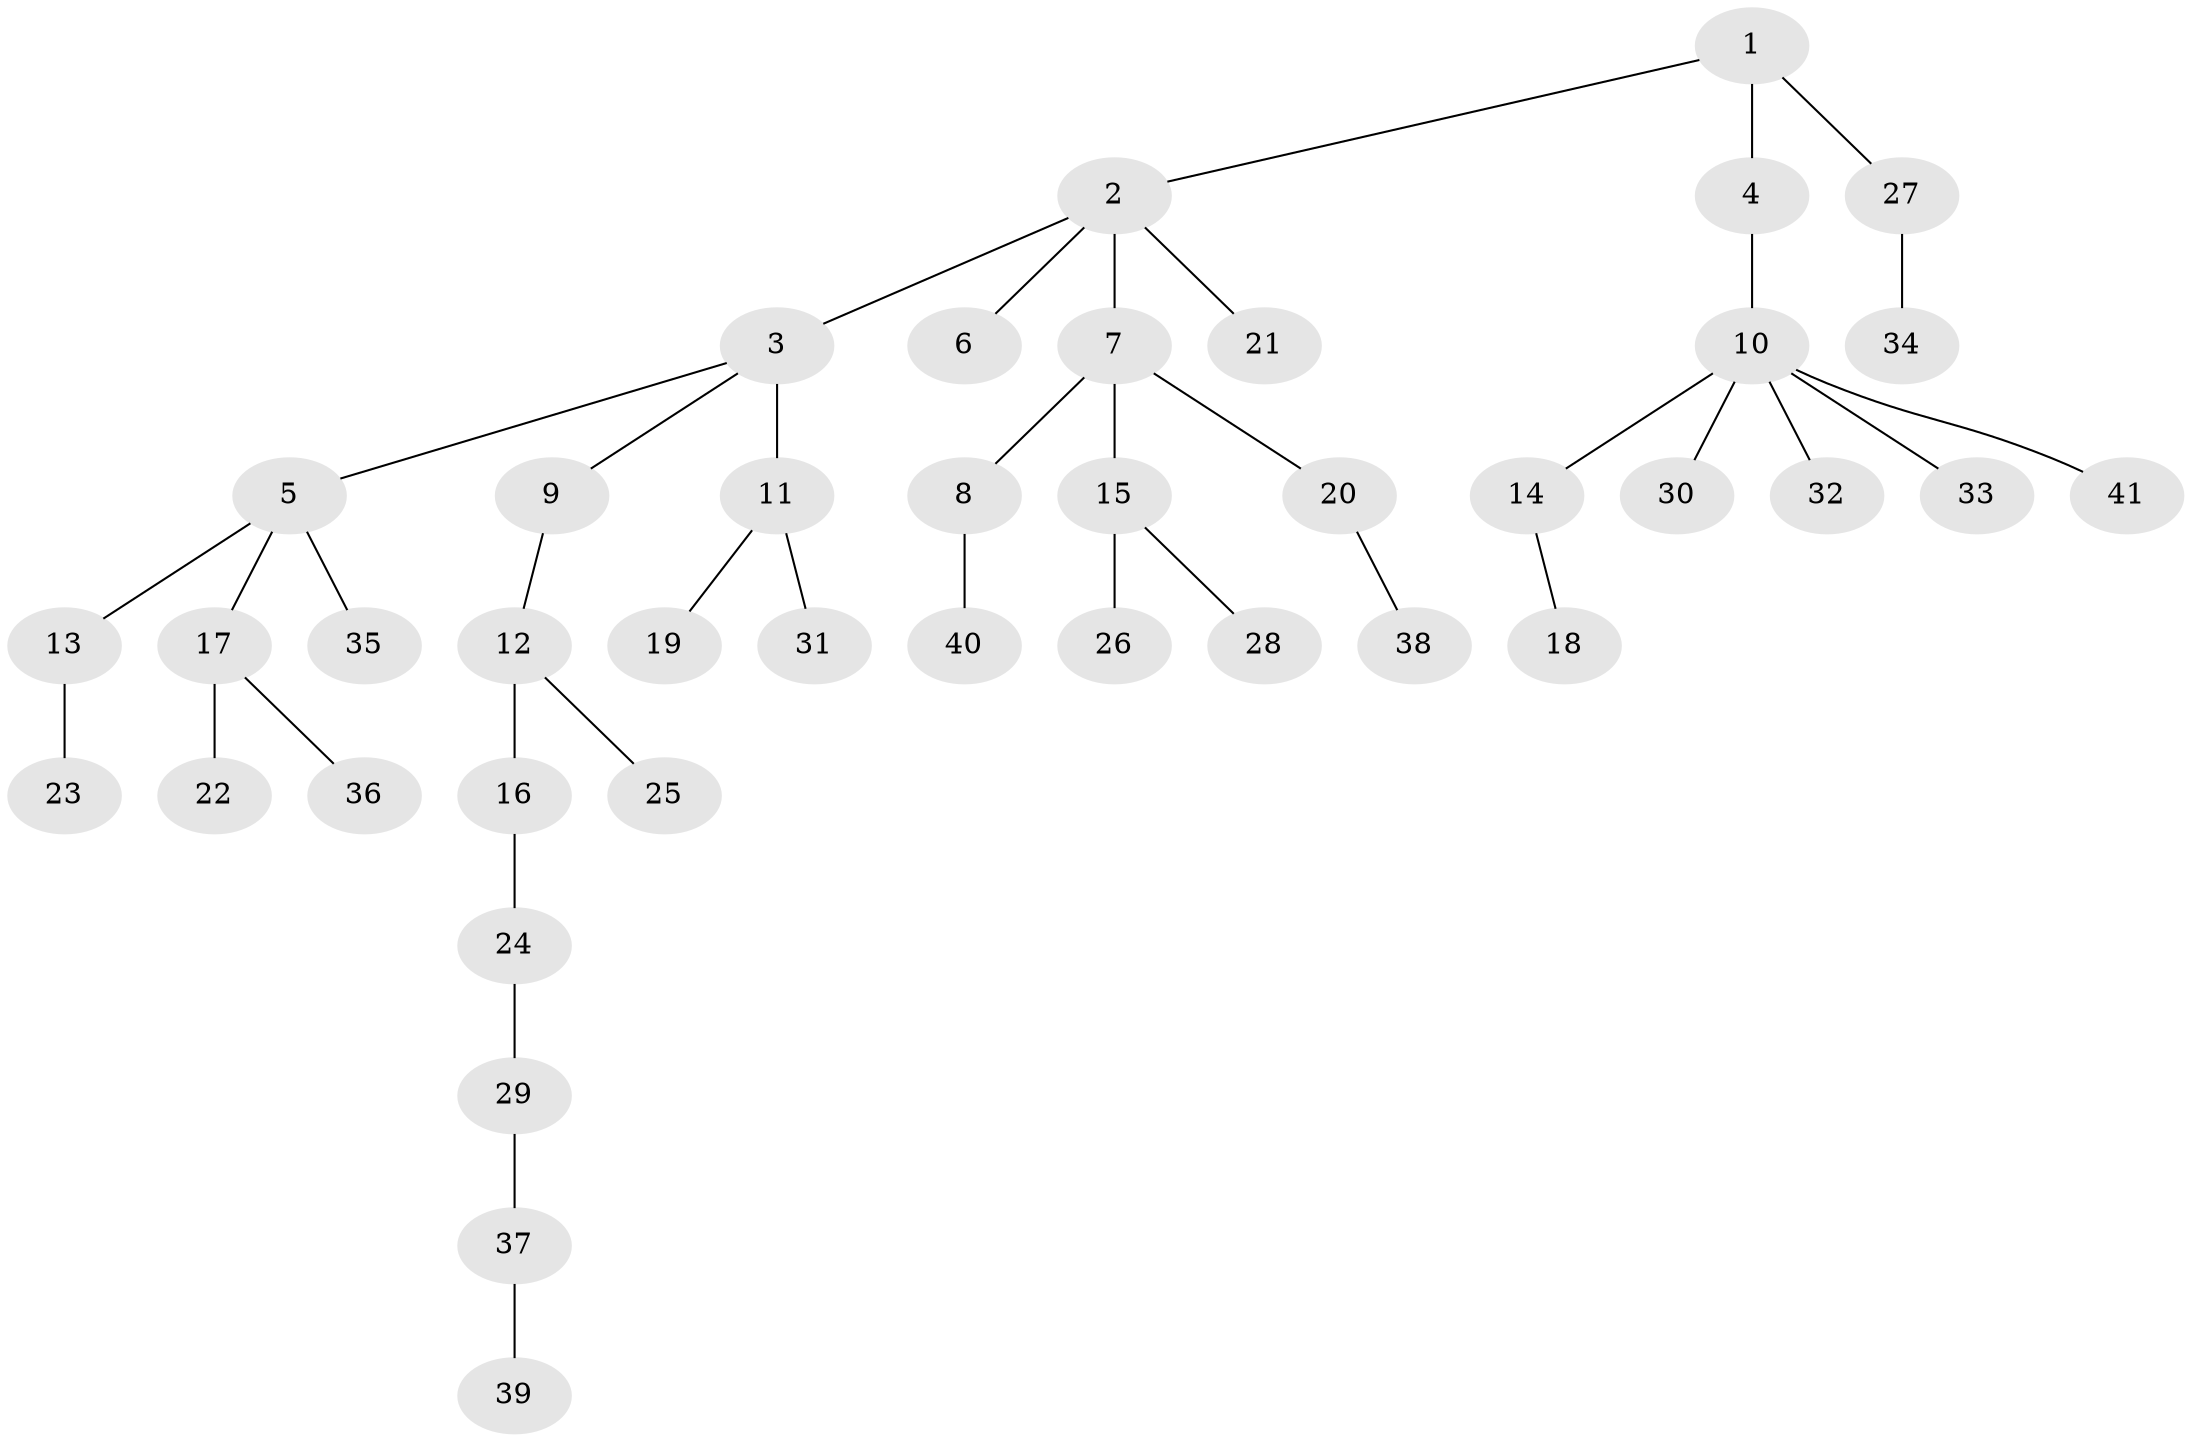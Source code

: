 // original degree distribution, {3: 0.11764705882352941, 5: 0.058823529411764705, 2: 0.27941176470588236, 4: 0.04411764705882353, 1: 0.4852941176470588, 7: 0.014705882352941176}
// Generated by graph-tools (version 1.1) at 2025/51/03/04/25 22:51:42]
// undirected, 41 vertices, 40 edges
graph export_dot {
  node [color=gray90,style=filled];
  1;
  2;
  3;
  4;
  5;
  6;
  7;
  8;
  9;
  10;
  11;
  12;
  13;
  14;
  15;
  16;
  17;
  18;
  19;
  20;
  21;
  22;
  23;
  24;
  25;
  26;
  27;
  28;
  29;
  30;
  31;
  32;
  33;
  34;
  35;
  36;
  37;
  38;
  39;
  40;
  41;
  1 -- 2 [weight=1.0];
  1 -- 4 [weight=1.0];
  1 -- 27 [weight=1.0];
  2 -- 3 [weight=1.0];
  2 -- 6 [weight=1.0];
  2 -- 7 [weight=1.0];
  2 -- 21 [weight=1.0];
  3 -- 5 [weight=1.0];
  3 -- 9 [weight=1.0];
  3 -- 11 [weight=1.0];
  4 -- 10 [weight=1.0];
  5 -- 13 [weight=1.0];
  5 -- 17 [weight=1.0];
  5 -- 35 [weight=1.0];
  7 -- 8 [weight=1.0];
  7 -- 15 [weight=1.0];
  7 -- 20 [weight=1.0];
  8 -- 40 [weight=1.0];
  9 -- 12 [weight=1.0];
  10 -- 14 [weight=1.0];
  10 -- 30 [weight=1.0];
  10 -- 32 [weight=1.0];
  10 -- 33 [weight=1.0];
  10 -- 41 [weight=1.0];
  11 -- 19 [weight=1.0];
  11 -- 31 [weight=2.0];
  12 -- 16 [weight=1.0];
  12 -- 25 [weight=1.0];
  13 -- 23 [weight=1.0];
  14 -- 18 [weight=1.0];
  15 -- 26 [weight=1.0];
  15 -- 28 [weight=1.0];
  16 -- 24 [weight=1.0];
  17 -- 22 [weight=1.0];
  17 -- 36 [weight=1.0];
  20 -- 38 [weight=1.0];
  24 -- 29 [weight=1.0];
  27 -- 34 [weight=1.0];
  29 -- 37 [weight=1.0];
  37 -- 39 [weight=1.0];
}
